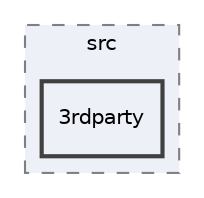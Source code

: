 digraph "/Users/jlu/zeek/src/3rdparty"
{
 // LATEX_PDF_SIZE
  edge [fontname="Helvetica",fontsize="10",labelfontname="Helvetica",labelfontsize="10"];
  node [fontname="Helvetica",fontsize="10",shape=record];
  compound=true
  subgraph clusterdir_ad5ef0d7ac29eb47ccb661b82fa60e73 {
    graph [ bgcolor="#edf0f7", pencolor="grey50", style="filled,dashed,", label="src", fontname="Helvetica", fontsize="10", URL="dir_ad5ef0d7ac29eb47ccb661b82fa60e73.html"]
  dir_57d33d844dc815c2c07376ad4482c4b7 [shape=box, label="3rdparty", style="filled,bold,", fillcolor="#edf0f7", color="grey25", URL="dir_57d33d844dc815c2c07376ad4482c4b7.html"];
  }
}
